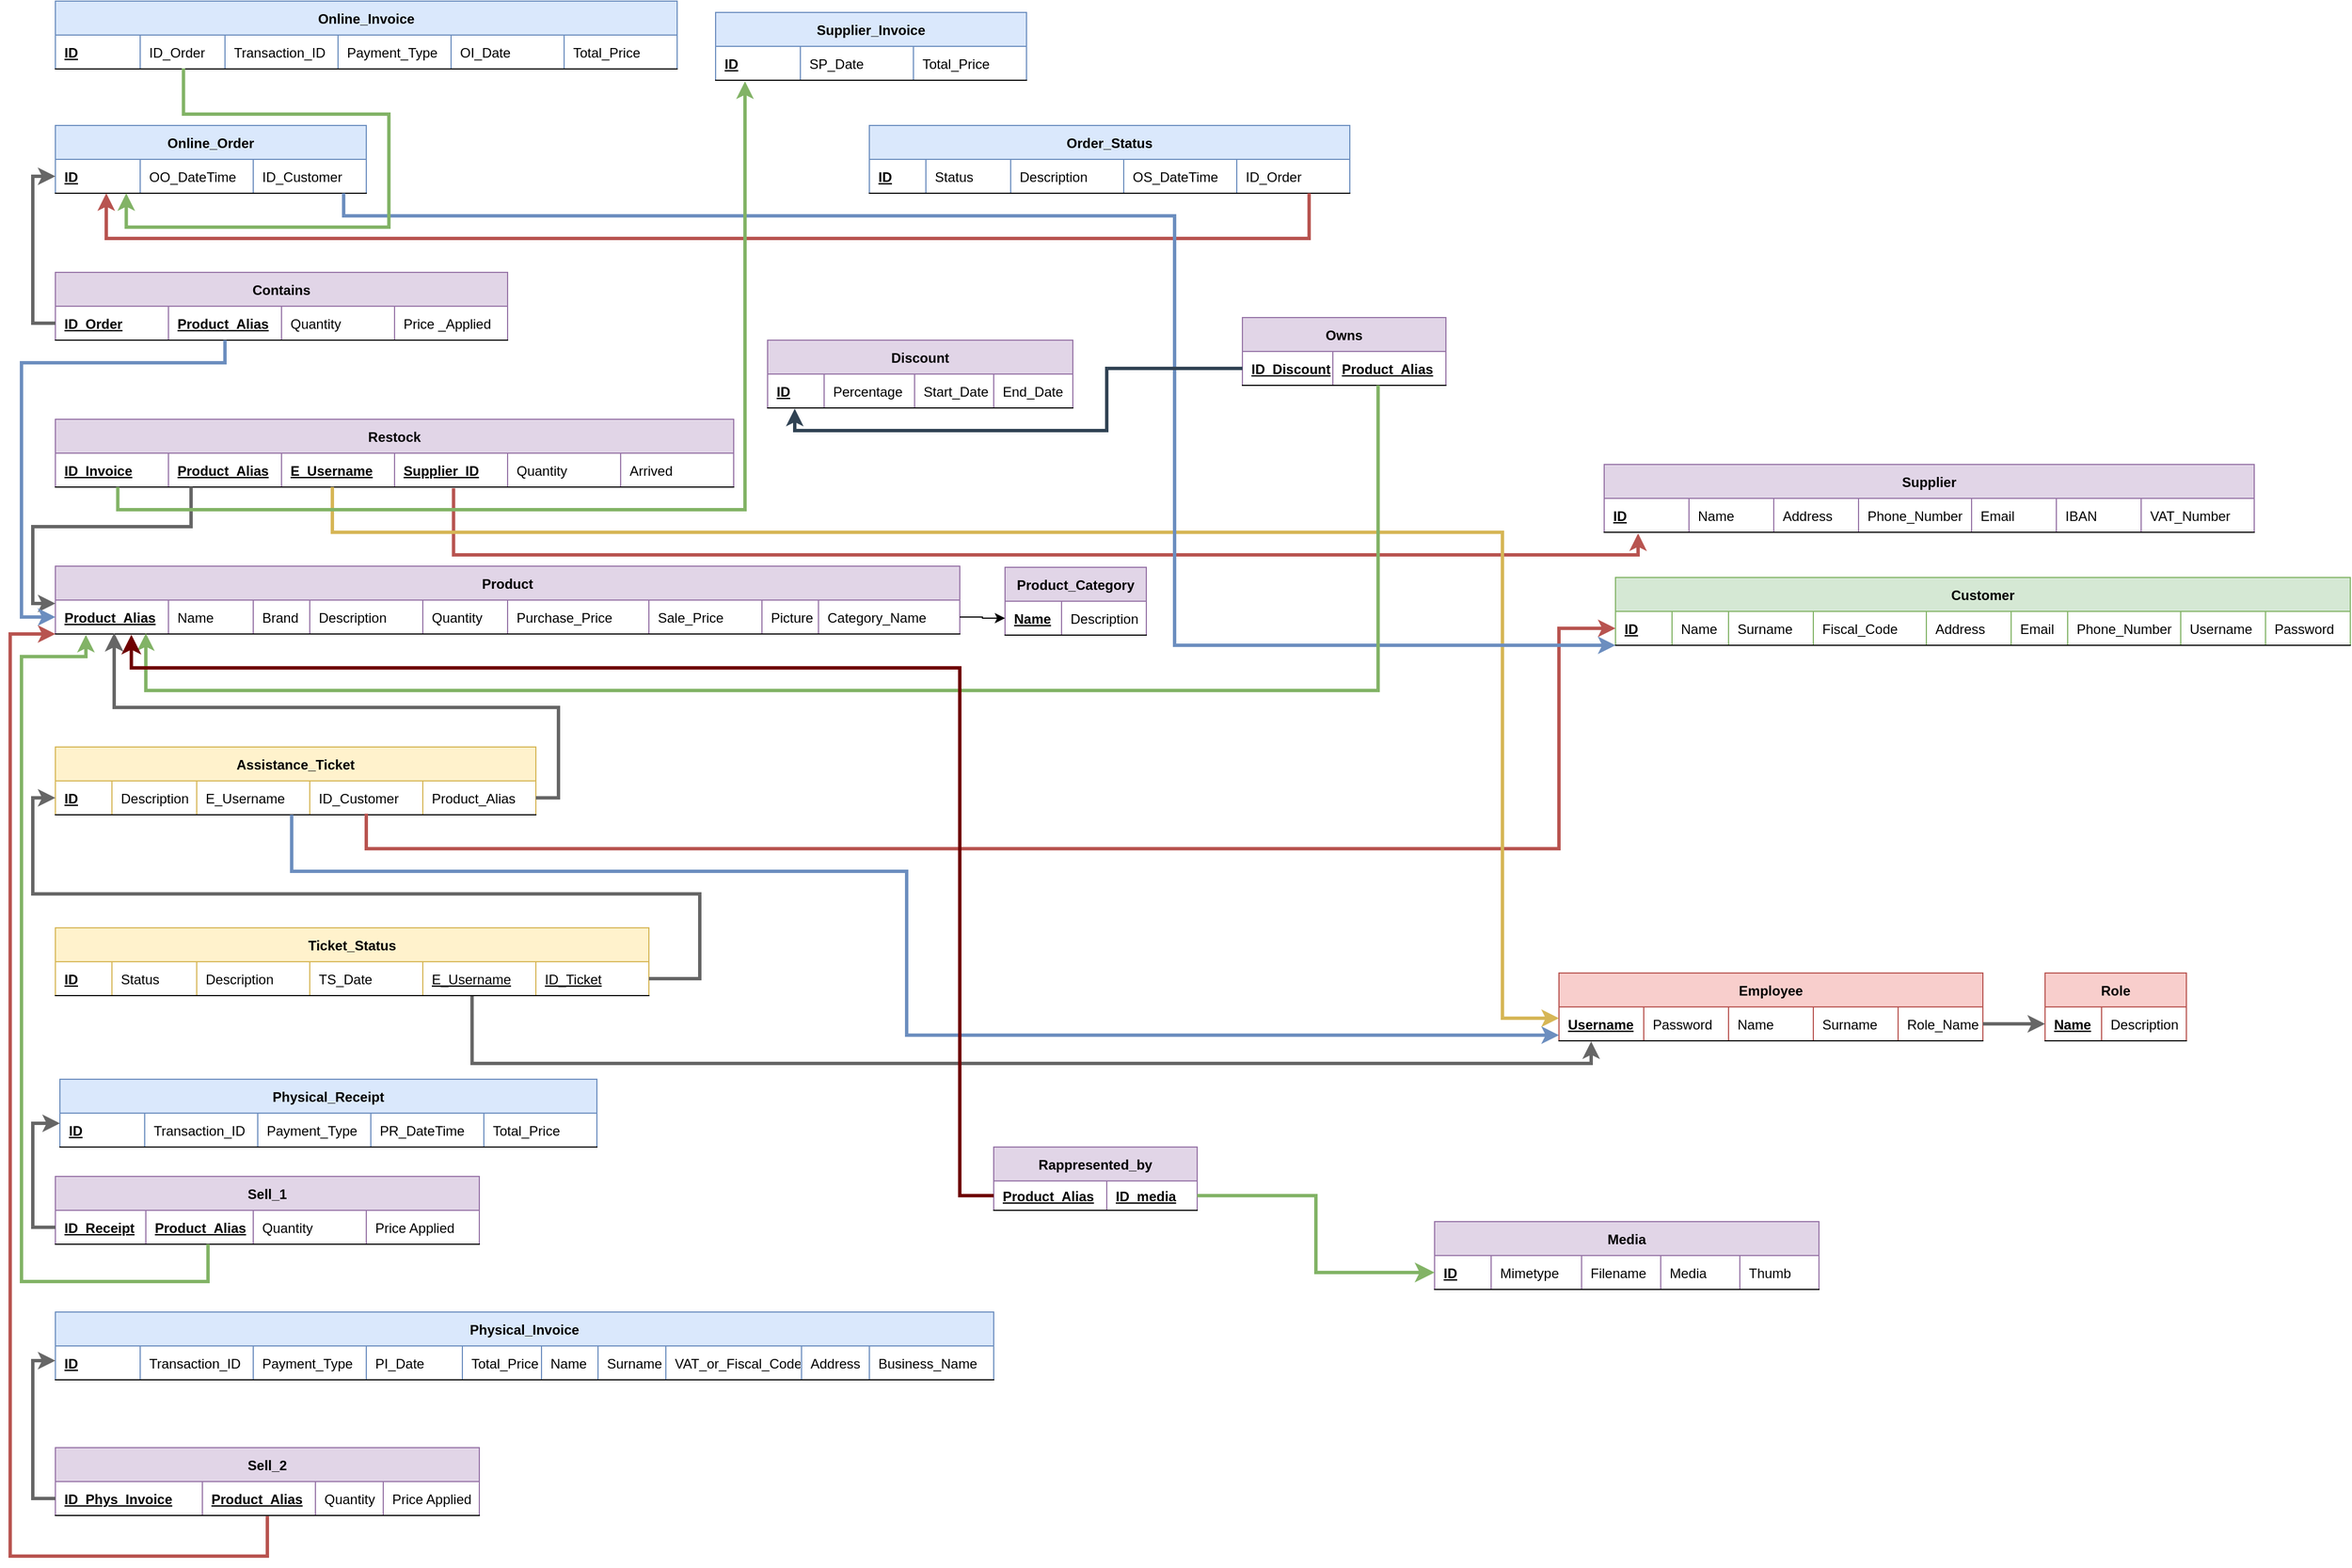 <mxfile version="16.5.1" type="device"><diagram id="0pg-BmFDuKd8sLZ-6b8k" name="Page-1"><mxGraphModel dx="2370" dy="2597" grid="1" gridSize="10" guides="1" tooltips="1" connect="1" arrows="1" fold="1" page="1" pageScale="1" pageWidth="1654" pageHeight="1169" math="0" shadow="0"><root><mxCell id="0"/><mxCell id="1" parent="0"/><mxCell id="lph8fNqBOR6CAaUnovuX-112" value="Customer" style="shape=table;startSize=30;container=1;collapsible=1;childLayout=tableLayout;fixedRows=1;rowLines=0;fontStyle=1;align=center;resizeLast=1;flipV=0;flipH=0;fillColor=#d5e8d4;strokeColor=#82b366;" parent="1" vertex="1"><mxGeometry x="1460" y="110" width="650" height="60" as="geometry"/></mxCell><mxCell id="lph8fNqBOR6CAaUnovuX-113" value="" style="shape=partialRectangle;collapsible=0;dropTarget=0;pointerEvents=0;fillColor=none;top=0;left=0;bottom=1;right=0;points=[[0,0.5],[1,0.5]];portConstraint=eastwest;" parent="lph8fNqBOR6CAaUnovuX-112" vertex="1"><mxGeometry y="30" width="650" height="30" as="geometry"/></mxCell><mxCell id="lph8fNqBOR6CAaUnovuX-114" value="ID" style="shape=partialRectangle;connectable=0;fillColor=none;top=0;left=0;bottom=0;right=0;align=left;spacingLeft=6;fontStyle=5;overflow=hidden;" parent="lph8fNqBOR6CAaUnovuX-113" vertex="1"><mxGeometry width="50" height="30" as="geometry"><mxRectangle width="50" height="30" as="alternateBounds"/></mxGeometry></mxCell><mxCell id="lph8fNqBOR6CAaUnovuX-115" value="Name" style="shape=partialRectangle;connectable=0;fillColor=none;top=0;left=0;bottom=0;right=0;align=left;spacingLeft=6;fontStyle=0;overflow=hidden;" parent="lph8fNqBOR6CAaUnovuX-113" vertex="1"><mxGeometry x="50" width="50" height="30" as="geometry"><mxRectangle width="50" height="30" as="alternateBounds"/></mxGeometry></mxCell><mxCell id="lph8fNqBOR6CAaUnovuX-116" value="Surname" style="shape=partialRectangle;connectable=0;fillColor=none;top=0;left=0;bottom=0;right=0;align=left;spacingLeft=6;fontStyle=0;overflow=hidden;" parent="lph8fNqBOR6CAaUnovuX-113" vertex="1"><mxGeometry x="100" width="75" height="30" as="geometry"><mxRectangle width="75" height="30" as="alternateBounds"/></mxGeometry></mxCell><mxCell id="lph8fNqBOR6CAaUnovuX-117" value="Fiscal_Code" style="shape=partialRectangle;connectable=0;fillColor=none;top=0;left=0;bottom=0;right=0;align=left;spacingLeft=6;fontStyle=0;overflow=hidden;" parent="lph8fNqBOR6CAaUnovuX-113" vertex="1"><mxGeometry x="175" width="100" height="30" as="geometry"><mxRectangle width="100" height="30" as="alternateBounds"/></mxGeometry></mxCell><mxCell id="lph8fNqBOR6CAaUnovuX-118" value="Address" style="shape=partialRectangle;connectable=0;fillColor=none;top=0;left=0;bottom=0;right=0;align=left;spacingLeft=6;fontStyle=0;overflow=hidden;" parent="lph8fNqBOR6CAaUnovuX-113" vertex="1"><mxGeometry x="275" width="75" height="30" as="geometry"><mxRectangle width="75" height="30" as="alternateBounds"/></mxGeometry></mxCell><mxCell id="lph8fNqBOR6CAaUnovuX-119" value="Email" style="shape=partialRectangle;connectable=0;fillColor=none;top=0;left=0;bottom=0;right=0;align=left;spacingLeft=6;fontStyle=0;overflow=hidden;" parent="lph8fNqBOR6CAaUnovuX-113" vertex="1"><mxGeometry x="350" width="50" height="30" as="geometry"><mxRectangle width="50" height="30" as="alternateBounds"/></mxGeometry></mxCell><mxCell id="lph8fNqBOR6CAaUnovuX-120" value="Phone_Number" style="shape=partialRectangle;connectable=0;fillColor=none;top=0;left=0;bottom=0;right=0;align=left;spacingLeft=6;fontStyle=0;overflow=hidden;" parent="lph8fNqBOR6CAaUnovuX-113" vertex="1"><mxGeometry x="400" width="100" height="30" as="geometry"><mxRectangle width="100" height="30" as="alternateBounds"/></mxGeometry></mxCell><mxCell id="lph8fNqBOR6CAaUnovuX-122" value="Username" style="shape=partialRectangle;connectable=0;fillColor=none;top=0;left=0;bottom=0;right=0;align=left;spacingLeft=6;fontStyle=0;overflow=hidden;" parent="lph8fNqBOR6CAaUnovuX-113" vertex="1"><mxGeometry x="500" width="75" height="30" as="geometry"><mxRectangle width="75" height="30" as="alternateBounds"/></mxGeometry></mxCell><mxCell id="lph8fNqBOR6CAaUnovuX-123" value="Password" style="shape=partialRectangle;connectable=0;fillColor=none;top=0;left=0;bottom=0;right=0;align=left;spacingLeft=6;fontStyle=0;overflow=hidden;" parent="lph8fNqBOR6CAaUnovuX-113" vertex="1"><mxGeometry x="575" width="75" height="30" as="geometry"><mxRectangle width="75" height="30" as="alternateBounds"/></mxGeometry></mxCell><mxCell id="lph8fNqBOR6CAaUnovuX-124" value="Assistance_Ticket" style="shape=table;startSize=30;container=1;collapsible=1;childLayout=tableLayout;fixedRows=1;rowLines=0;fontStyle=1;align=center;resizeLast=1;fillColor=#fff2cc;strokeColor=#d6b656;" parent="1" vertex="1"><mxGeometry x="80" y="260" width="425" height="60" as="geometry"/></mxCell><mxCell id="lph8fNqBOR6CAaUnovuX-125" value="" style="shape=partialRectangle;collapsible=0;dropTarget=0;pointerEvents=0;fillColor=none;top=0;left=0;bottom=1;right=0;points=[[0,0.5],[1,0.5]];portConstraint=eastwest;" parent="lph8fNqBOR6CAaUnovuX-124" vertex="1"><mxGeometry y="30" width="425" height="30" as="geometry"/></mxCell><mxCell id="lph8fNqBOR6CAaUnovuX-126" value="ID" style="shape=partialRectangle;connectable=0;fillColor=none;top=0;left=0;bottom=0;right=0;align=left;spacingLeft=6;fontStyle=5;overflow=hidden;" parent="lph8fNqBOR6CAaUnovuX-125" vertex="1"><mxGeometry width="50" height="30" as="geometry"><mxRectangle width="50" height="30" as="alternateBounds"/></mxGeometry></mxCell><mxCell id="lph8fNqBOR6CAaUnovuX-127" value="Description" style="shape=partialRectangle;connectable=0;fillColor=none;top=0;left=0;bottom=0;right=0;align=left;spacingLeft=6;fontStyle=0;overflow=hidden;" parent="lph8fNqBOR6CAaUnovuX-125" vertex="1"><mxGeometry x="50" width="75" height="30" as="geometry"><mxRectangle width="75" height="30" as="alternateBounds"/></mxGeometry></mxCell><mxCell id="lph8fNqBOR6CAaUnovuX-128" value="E_Username" style="shape=partialRectangle;connectable=0;fillColor=none;top=0;left=0;bottom=0;right=0;align=left;spacingLeft=6;fontStyle=0;overflow=hidden;" parent="lph8fNqBOR6CAaUnovuX-125" vertex="1"><mxGeometry x="125" width="100" height="30" as="geometry"><mxRectangle width="100" height="30" as="alternateBounds"/></mxGeometry></mxCell><mxCell id="lph8fNqBOR6CAaUnovuX-129" value="ID_Customer" style="shape=partialRectangle;connectable=0;fillColor=none;top=0;left=0;bottom=0;right=0;align=left;spacingLeft=6;fontStyle=0;overflow=hidden;" parent="lph8fNqBOR6CAaUnovuX-125" vertex="1"><mxGeometry x="225" width="100" height="30" as="geometry"><mxRectangle width="100" height="30" as="alternateBounds"/></mxGeometry></mxCell><mxCell id="lph8fNqBOR6CAaUnovuX-130" value="Product_Alias" style="shape=partialRectangle;connectable=0;fillColor=none;top=0;left=0;bottom=0;right=0;align=left;spacingLeft=6;fontStyle=0;overflow=hidden;" parent="lph8fNqBOR6CAaUnovuX-125" vertex="1"><mxGeometry x="325" width="100" height="30" as="geometry"><mxRectangle width="100" height="30" as="alternateBounds"/></mxGeometry></mxCell><mxCell id="lph8fNqBOR6CAaUnovuX-131" value="Ticket_Status" style="shape=table;startSize=30;container=1;collapsible=1;childLayout=tableLayout;fixedRows=1;rowLines=0;fontStyle=1;align=center;resizeLast=1;fillColor=#fff2cc;strokeColor=#d6b656;" parent="1" vertex="1"><mxGeometry x="80" y="420" width="525" height="60" as="geometry"/></mxCell><mxCell id="lph8fNqBOR6CAaUnovuX-132" value="" style="shape=partialRectangle;collapsible=0;dropTarget=0;pointerEvents=0;fillColor=none;top=0;left=0;bottom=1;right=0;points=[[0,0.5],[1,0.5]];portConstraint=eastwest;" parent="lph8fNqBOR6CAaUnovuX-131" vertex="1"><mxGeometry y="30" width="525" height="30" as="geometry"/></mxCell><mxCell id="lph8fNqBOR6CAaUnovuX-133" value="ID" style="shape=partialRectangle;connectable=0;fillColor=none;top=0;left=0;bottom=0;right=0;align=left;spacingLeft=6;fontStyle=5;overflow=hidden;" parent="lph8fNqBOR6CAaUnovuX-132" vertex="1"><mxGeometry width="50" height="30" as="geometry"><mxRectangle width="50" height="30" as="alternateBounds"/></mxGeometry></mxCell><mxCell id="lph8fNqBOR6CAaUnovuX-134" value="Status" style="shape=partialRectangle;connectable=0;fillColor=none;top=0;left=0;bottom=0;right=0;align=left;spacingLeft=6;fontStyle=0;overflow=hidden;" parent="lph8fNqBOR6CAaUnovuX-132" vertex="1"><mxGeometry x="50" width="75" height="30" as="geometry"><mxRectangle width="75" height="30" as="alternateBounds"/></mxGeometry></mxCell><mxCell id="lph8fNqBOR6CAaUnovuX-135" value="Description" style="shape=partialRectangle;connectable=0;fillColor=none;top=0;left=0;bottom=0;right=0;align=left;spacingLeft=6;fontStyle=0;overflow=hidden;" parent="lph8fNqBOR6CAaUnovuX-132" vertex="1"><mxGeometry x="125" width="100" height="30" as="geometry"><mxRectangle width="100" height="30" as="alternateBounds"/></mxGeometry></mxCell><mxCell id="lph8fNqBOR6CAaUnovuX-136" value="TS_Date" style="shape=partialRectangle;connectable=0;fillColor=none;top=0;left=0;bottom=0;right=0;align=left;spacingLeft=6;fontStyle=0;overflow=hidden;" parent="lph8fNqBOR6CAaUnovuX-132" vertex="1"><mxGeometry x="225" width="100" height="30" as="geometry"><mxRectangle width="100" height="30" as="alternateBounds"/></mxGeometry></mxCell><mxCell id="lph8fNqBOR6CAaUnovuX-137" value="E_Username" style="shape=partialRectangle;connectable=0;fillColor=none;top=0;left=0;bottom=0;right=0;align=left;spacingLeft=6;fontStyle=4;overflow=hidden;" parent="lph8fNqBOR6CAaUnovuX-132" vertex="1"><mxGeometry x="325" width="100" height="30" as="geometry"><mxRectangle width="100" height="30" as="alternateBounds"/></mxGeometry></mxCell><mxCell id="lph8fNqBOR6CAaUnovuX-138" value="ID_Ticket" style="shape=partialRectangle;connectable=0;fillColor=none;top=0;left=0;bottom=0;right=0;align=left;spacingLeft=6;fontStyle=4;overflow=hidden;" parent="lph8fNqBOR6CAaUnovuX-132" vertex="1"><mxGeometry x="425" width="100" height="30" as="geometry"><mxRectangle width="100" height="30" as="alternateBounds"/></mxGeometry></mxCell><mxCell id="lph8fNqBOR6CAaUnovuX-139" value="Product" style="shape=table;startSize=30;container=1;collapsible=1;childLayout=tableLayout;fixedRows=1;rowLines=0;fontStyle=1;align=center;resizeLast=1;fillColor=#e1d5e7;strokeColor=#9673a6;" parent="1" vertex="1"><mxGeometry x="80" y="100" width="800" height="60" as="geometry"/></mxCell><mxCell id="lph8fNqBOR6CAaUnovuX-140" value="" style="shape=partialRectangle;collapsible=0;dropTarget=0;pointerEvents=0;fillColor=none;top=0;left=0;bottom=1;right=0;points=[[0,0.5],[1,0.5]];portConstraint=eastwest;" parent="lph8fNqBOR6CAaUnovuX-139" vertex="1"><mxGeometry y="30" width="800" height="30" as="geometry"/></mxCell><mxCell id="lph8fNqBOR6CAaUnovuX-141" value="Product_Alias" style="shape=partialRectangle;connectable=0;fillColor=none;top=0;left=0;bottom=0;right=0;align=left;spacingLeft=6;fontStyle=5;overflow=hidden;" parent="lph8fNqBOR6CAaUnovuX-140" vertex="1"><mxGeometry width="100" height="30" as="geometry"><mxRectangle width="100" height="30" as="alternateBounds"/></mxGeometry></mxCell><mxCell id="lph8fNqBOR6CAaUnovuX-142" value="Name" style="shape=partialRectangle;connectable=0;fillColor=none;top=0;left=0;bottom=0;right=0;align=left;spacingLeft=6;fontStyle=0;overflow=hidden;" parent="lph8fNqBOR6CAaUnovuX-140" vertex="1"><mxGeometry x="100" width="75" height="30" as="geometry"><mxRectangle width="75" height="30" as="alternateBounds"/></mxGeometry></mxCell><mxCell id="lph8fNqBOR6CAaUnovuX-143" value="Brand" style="shape=partialRectangle;connectable=0;fillColor=none;top=0;left=0;bottom=0;right=0;align=left;spacingLeft=6;fontStyle=0;overflow=hidden;" parent="lph8fNqBOR6CAaUnovuX-140" vertex="1"><mxGeometry x="175" width="50" height="30" as="geometry"><mxRectangle width="50" height="30" as="alternateBounds"/></mxGeometry></mxCell><mxCell id="lph8fNqBOR6CAaUnovuX-144" value="Description" style="shape=partialRectangle;connectable=0;fillColor=none;top=0;left=0;bottom=0;right=0;align=left;spacingLeft=6;fontStyle=0;overflow=hidden;" parent="lph8fNqBOR6CAaUnovuX-140" vertex="1"><mxGeometry x="225" width="100" height="30" as="geometry"><mxRectangle width="100" height="30" as="alternateBounds"/></mxGeometry></mxCell><mxCell id="lph8fNqBOR6CAaUnovuX-145" value="Quantity" style="shape=partialRectangle;connectable=0;fillColor=none;top=0;left=0;bottom=0;right=0;align=left;spacingLeft=6;fontStyle=0;overflow=hidden;" parent="lph8fNqBOR6CAaUnovuX-140" vertex="1"><mxGeometry x="325" width="75" height="30" as="geometry"><mxRectangle width="75" height="30" as="alternateBounds"/></mxGeometry></mxCell><mxCell id="lph8fNqBOR6CAaUnovuX-146" value="Purchase_Price" style="shape=partialRectangle;connectable=0;fillColor=none;top=0;left=0;bottom=0;right=0;align=left;spacingLeft=6;fontStyle=0;overflow=hidden;" parent="lph8fNqBOR6CAaUnovuX-140" vertex="1"><mxGeometry x="400" width="125" height="30" as="geometry"><mxRectangle width="125" height="30" as="alternateBounds"/></mxGeometry></mxCell><mxCell id="lph8fNqBOR6CAaUnovuX-147" value="Sale_Price" style="shape=partialRectangle;connectable=0;fillColor=none;top=0;left=0;bottom=0;right=0;align=left;spacingLeft=6;fontStyle=0;overflow=hidden;" parent="lph8fNqBOR6CAaUnovuX-140" vertex="1"><mxGeometry x="525" width="100" height="30" as="geometry"><mxRectangle width="100" height="30" as="alternateBounds"/></mxGeometry></mxCell><mxCell id="lph8fNqBOR6CAaUnovuX-148" value="Picture" style="shape=partialRectangle;connectable=0;fillColor=none;top=0;left=0;bottom=0;right=0;align=left;spacingLeft=6;fontStyle=0;overflow=hidden;" parent="lph8fNqBOR6CAaUnovuX-140" vertex="1"><mxGeometry x="625" width="50" height="30" as="geometry"><mxRectangle width="50" height="30" as="alternateBounds"/></mxGeometry></mxCell><mxCell id="lph8fNqBOR6CAaUnovuX-149" value="Category_Name" style="shape=partialRectangle;connectable=0;fillColor=none;top=0;left=0;bottom=0;right=0;align=left;spacingLeft=6;fontStyle=0;overflow=hidden;" parent="lph8fNqBOR6CAaUnovuX-140" vertex="1"><mxGeometry x="675" width="125" height="30" as="geometry"><mxRectangle width="125" height="30" as="alternateBounds"/></mxGeometry></mxCell><mxCell id="lph8fNqBOR6CAaUnovuX-150" value="Product_Category" style="shape=table;startSize=30;container=1;collapsible=1;childLayout=tableLayout;fixedRows=1;rowLines=0;fontStyle=1;align=center;resizeLast=1;fillColor=#e1d5e7;strokeColor=#9673a6;" parent="1" vertex="1"><mxGeometry x="920" y="101" width="125" height="60" as="geometry"/></mxCell><mxCell id="lph8fNqBOR6CAaUnovuX-151" value="" style="shape=partialRectangle;collapsible=0;dropTarget=0;pointerEvents=0;fillColor=none;top=0;left=0;bottom=1;right=0;points=[[0,0.5],[1,0.5]];portConstraint=eastwest;" parent="lph8fNqBOR6CAaUnovuX-150" vertex="1"><mxGeometry y="30" width="125" height="30" as="geometry"/></mxCell><mxCell id="lph8fNqBOR6CAaUnovuX-152" value="Name" style="shape=partialRectangle;connectable=0;fillColor=none;top=0;left=0;bottom=0;right=0;align=left;spacingLeft=6;fontStyle=5;overflow=hidden;" parent="lph8fNqBOR6CAaUnovuX-151" vertex="1"><mxGeometry width="50" height="30" as="geometry"><mxRectangle width="50" height="30" as="alternateBounds"/></mxGeometry></mxCell><mxCell id="lph8fNqBOR6CAaUnovuX-153" value="Description" style="shape=partialRectangle;connectable=0;fillColor=none;top=0;left=0;bottom=0;right=0;align=left;spacingLeft=6;fontStyle=0;overflow=hidden;" parent="lph8fNqBOR6CAaUnovuX-151" vertex="1"><mxGeometry x="50" width="75" height="30" as="geometry"><mxRectangle width="75" height="30" as="alternateBounds"/></mxGeometry></mxCell><mxCell id="lph8fNqBOR6CAaUnovuX-154" value="Role" style="shape=table;startSize=30;container=1;collapsible=1;childLayout=tableLayout;fixedRows=1;rowLines=0;fontStyle=1;align=center;resizeLast=1;fillColor=#f8cecc;strokeColor=#b85450;" parent="1" vertex="1"><mxGeometry x="1840" y="460" width="125" height="60" as="geometry"/></mxCell><mxCell id="lph8fNqBOR6CAaUnovuX-155" value="" style="shape=partialRectangle;collapsible=0;dropTarget=0;pointerEvents=0;fillColor=none;top=0;left=0;bottom=1;right=0;points=[[0,0.5],[1,0.5]];portConstraint=eastwest;" parent="lph8fNqBOR6CAaUnovuX-154" vertex="1"><mxGeometry y="30" width="125" height="30" as="geometry"/></mxCell><mxCell id="lph8fNqBOR6CAaUnovuX-156" value="Name" style="shape=partialRectangle;connectable=0;fillColor=none;top=0;left=0;bottom=0;right=0;align=left;spacingLeft=6;fontStyle=5;overflow=hidden;" parent="lph8fNqBOR6CAaUnovuX-155" vertex="1"><mxGeometry width="50" height="30" as="geometry"><mxRectangle width="50" height="30" as="alternateBounds"/></mxGeometry></mxCell><mxCell id="lph8fNqBOR6CAaUnovuX-157" value="Description" style="shape=partialRectangle;connectable=0;fillColor=none;top=0;left=0;bottom=0;right=0;align=left;spacingLeft=6;fontStyle=0;overflow=hidden;" parent="lph8fNqBOR6CAaUnovuX-155" vertex="1"><mxGeometry x="50" width="75" height="30" as="geometry"><mxRectangle width="75" height="30" as="alternateBounds"/></mxGeometry></mxCell><mxCell id="lph8fNqBOR6CAaUnovuX-158" value="Employee" style="shape=table;startSize=30;container=1;collapsible=1;childLayout=tableLayout;fixedRows=1;rowLines=0;fontStyle=1;align=center;resizeLast=1;fillColor=#f8cecc;strokeColor=#b85450;" parent="1" vertex="1"><mxGeometry x="1410" y="460" width="375" height="60" as="geometry"/></mxCell><mxCell id="lph8fNqBOR6CAaUnovuX-159" value="" style="shape=partialRectangle;collapsible=0;dropTarget=0;pointerEvents=0;fillColor=none;top=0;left=0;bottom=1;right=0;points=[[0,0.5],[1,0.5]];portConstraint=eastwest;" parent="lph8fNqBOR6CAaUnovuX-158" vertex="1"><mxGeometry y="30" width="375" height="30" as="geometry"/></mxCell><mxCell id="lph8fNqBOR6CAaUnovuX-160" value="Username" style="shape=partialRectangle;connectable=0;fillColor=none;top=0;left=0;bottom=0;right=0;align=left;spacingLeft=6;fontStyle=5;overflow=hidden;" parent="lph8fNqBOR6CAaUnovuX-159" vertex="1"><mxGeometry width="75" height="30" as="geometry"><mxRectangle width="75" height="30" as="alternateBounds"/></mxGeometry></mxCell><mxCell id="lph8fNqBOR6CAaUnovuX-161" value="Password" style="shape=partialRectangle;connectable=0;fillColor=none;top=0;left=0;bottom=0;right=0;align=left;spacingLeft=6;fontStyle=0;overflow=hidden;" parent="lph8fNqBOR6CAaUnovuX-159" vertex="1"><mxGeometry x="75" width="75" height="30" as="geometry"><mxRectangle width="75" height="30" as="alternateBounds"/></mxGeometry></mxCell><mxCell id="lph8fNqBOR6CAaUnovuX-162" value="Name" style="shape=partialRectangle;connectable=0;fillColor=none;top=0;left=0;bottom=0;right=0;align=left;spacingLeft=6;fontStyle=0;overflow=hidden;" parent="lph8fNqBOR6CAaUnovuX-159" vertex="1"><mxGeometry x="150" width="75" height="30" as="geometry"><mxRectangle width="75" height="30" as="alternateBounds"/></mxGeometry></mxCell><mxCell id="lph8fNqBOR6CAaUnovuX-163" value="Surname" style="shape=partialRectangle;connectable=0;fillColor=none;top=0;left=0;bottom=0;right=0;align=left;spacingLeft=6;fontStyle=0;overflow=hidden;" parent="lph8fNqBOR6CAaUnovuX-159" vertex="1"><mxGeometry x="225" width="75" height="30" as="geometry"><mxRectangle width="75" height="30" as="alternateBounds"/></mxGeometry></mxCell><mxCell id="lph8fNqBOR6CAaUnovuX-164" value="Role_Name" style="shape=partialRectangle;connectable=0;fillColor=none;top=0;left=0;bottom=0;right=0;align=left;spacingLeft=6;fontStyle=0;overflow=hidden;" parent="lph8fNqBOR6CAaUnovuX-159" vertex="1"><mxGeometry x="300" width="75" height="30" as="geometry"><mxRectangle width="75" height="30" as="alternateBounds"/></mxGeometry></mxCell><mxCell id="lph8fNqBOR6CAaUnovuX-165" value="Supplier" style="shape=table;startSize=30;container=1;collapsible=1;childLayout=tableLayout;fixedRows=1;rowLines=0;fontStyle=1;align=center;resizeLast=1;fillColor=#e1d5e7;strokeColor=#9673a6;" parent="1" vertex="1"><mxGeometry x="1450" y="10" width="575" height="60" as="geometry"/></mxCell><mxCell id="lph8fNqBOR6CAaUnovuX-166" value="" style="shape=partialRectangle;collapsible=0;dropTarget=0;pointerEvents=0;fillColor=none;top=0;left=0;bottom=1;right=0;points=[[0,0.5],[1,0.5]];portConstraint=eastwest;" parent="lph8fNqBOR6CAaUnovuX-165" vertex="1"><mxGeometry y="30" width="575" height="30" as="geometry"/></mxCell><mxCell id="lph8fNqBOR6CAaUnovuX-167" value="ID" style="shape=partialRectangle;connectable=0;fillColor=none;top=0;left=0;bottom=0;right=0;align=left;spacingLeft=6;fontStyle=5;overflow=hidden;" parent="lph8fNqBOR6CAaUnovuX-166" vertex="1"><mxGeometry width="75" height="30" as="geometry"><mxRectangle width="75" height="30" as="alternateBounds"/></mxGeometry></mxCell><mxCell id="1Ey67Hmyc9dLv_HqGpHg-1" value="Name" style="shape=partialRectangle;connectable=0;fillColor=none;top=0;left=0;bottom=0;right=0;align=left;spacingLeft=6;fontStyle=0;overflow=hidden;" parent="lph8fNqBOR6CAaUnovuX-166" vertex="1"><mxGeometry x="75" width="75" height="30" as="geometry"><mxRectangle width="75" height="30" as="alternateBounds"/></mxGeometry></mxCell><mxCell id="lph8fNqBOR6CAaUnovuX-169" value="Address" style="shape=partialRectangle;connectable=0;fillColor=none;top=0;left=0;bottom=0;right=0;align=left;spacingLeft=6;fontStyle=0;overflow=hidden;" parent="lph8fNqBOR6CAaUnovuX-166" vertex="1"><mxGeometry x="150" width="75" height="30" as="geometry"><mxRectangle width="75" height="30" as="alternateBounds"/></mxGeometry></mxCell><mxCell id="lph8fNqBOR6CAaUnovuX-170" value="Phone_Number" style="shape=partialRectangle;connectable=0;fillColor=none;top=0;left=0;bottom=0;right=0;align=left;spacingLeft=6;fontStyle=0;overflow=hidden;" parent="lph8fNqBOR6CAaUnovuX-166" vertex="1"><mxGeometry x="225" width="100" height="30" as="geometry"><mxRectangle width="100" height="30" as="alternateBounds"/></mxGeometry></mxCell><mxCell id="lph8fNqBOR6CAaUnovuX-171" value="Email" style="shape=partialRectangle;connectable=0;fillColor=none;top=0;left=0;bottom=0;right=0;align=left;spacingLeft=6;fontStyle=0;overflow=hidden;" parent="lph8fNqBOR6CAaUnovuX-166" vertex="1"><mxGeometry x="325" width="75" height="30" as="geometry"><mxRectangle width="75" height="30" as="alternateBounds"/></mxGeometry></mxCell><mxCell id="lph8fNqBOR6CAaUnovuX-172" value="IBAN" style="shape=partialRectangle;connectable=0;fillColor=none;top=0;left=0;bottom=0;right=0;align=left;spacingLeft=6;fontStyle=0;overflow=hidden;" parent="lph8fNqBOR6CAaUnovuX-166" vertex="1"><mxGeometry x="400" width="75" height="30" as="geometry"><mxRectangle width="75" height="30" as="alternateBounds"/></mxGeometry></mxCell><mxCell id="lph8fNqBOR6CAaUnovuX-173" value="VAT_Number" style="shape=partialRectangle;connectable=0;fillColor=none;top=0;left=0;bottom=0;right=0;align=left;spacingLeft=6;fontStyle=0;overflow=hidden;" parent="lph8fNqBOR6CAaUnovuX-166" vertex="1"><mxGeometry x="475" width="100" height="30" as="geometry"><mxRectangle width="100" height="30" as="alternateBounds"/></mxGeometry></mxCell><mxCell id="lph8fNqBOR6CAaUnovuX-174" value="Sell_1" style="shape=table;startSize=30;container=1;collapsible=1;childLayout=tableLayout;fixedRows=1;rowLines=0;fontStyle=1;align=center;resizeLast=1;fillColor=#e1d5e7;strokeColor=#9673a6;" parent="1" vertex="1"><mxGeometry x="80" y="640" width="375" height="60" as="geometry"/></mxCell><mxCell id="lph8fNqBOR6CAaUnovuX-175" value="" style="shape=partialRectangle;collapsible=0;dropTarget=0;pointerEvents=0;fillColor=none;top=0;left=0;bottom=1;right=0;points=[[0,0.5],[1,0.5]];portConstraint=eastwest;" parent="lph8fNqBOR6CAaUnovuX-174" vertex="1"><mxGeometry y="30" width="375" height="30" as="geometry"/></mxCell><mxCell id="lph8fNqBOR6CAaUnovuX-176" value="ID_Receipt" style="shape=partialRectangle;connectable=0;fillColor=none;top=0;left=0;bottom=0;right=0;align=left;spacingLeft=6;fontStyle=5;overflow=hidden;" parent="lph8fNqBOR6CAaUnovuX-175" vertex="1"><mxGeometry width="80" height="30" as="geometry"><mxRectangle width="80" height="30" as="alternateBounds"/></mxGeometry></mxCell><mxCell id="lph8fNqBOR6CAaUnovuX-177" value="Product_Alias" style="shape=partialRectangle;connectable=0;fillColor=none;top=0;left=0;bottom=0;right=0;align=left;spacingLeft=6;fontStyle=5;overflow=hidden;" parent="lph8fNqBOR6CAaUnovuX-175" vertex="1"><mxGeometry x="80" width="95" height="30" as="geometry"><mxRectangle width="95" height="30" as="alternateBounds"/></mxGeometry></mxCell><mxCell id="lph8fNqBOR6CAaUnovuX-178" value="Quantity" style="shape=partialRectangle;connectable=0;fillColor=none;top=0;left=0;bottom=0;right=0;align=left;spacingLeft=6;fontStyle=0;overflow=hidden;" parent="lph8fNqBOR6CAaUnovuX-175" vertex="1"><mxGeometry x="175" width="100" height="30" as="geometry"><mxRectangle width="100" height="30" as="alternateBounds"/></mxGeometry></mxCell><mxCell id="lph8fNqBOR6CAaUnovuX-179" value="Price Applied" style="shape=partialRectangle;connectable=0;fillColor=none;top=0;left=0;bottom=0;right=0;align=left;spacingLeft=6;fontStyle=0;overflow=hidden;" parent="lph8fNqBOR6CAaUnovuX-175" vertex="1"><mxGeometry x="275" width="100" height="30" as="geometry"><mxRectangle width="100" height="30" as="alternateBounds"/></mxGeometry></mxCell><mxCell id="lph8fNqBOR6CAaUnovuX-180" style="edgeStyle=orthogonalEdgeStyle;rounded=0;orthogonalLoop=1;jettySize=auto;html=1;entryX=0;entryY=0.5;entryDx=0;entryDy=0;exitX=1;exitY=0.5;exitDx=0;exitDy=0;strokeWidth=3;fillColor=#f5f5f5;strokeColor=#666666;" parent="1" source="lph8fNqBOR6CAaUnovuX-159" target="lph8fNqBOR6CAaUnovuX-155" edge="1"><mxGeometry relative="1" as="geometry"><mxPoint x="2040" y="514" as="targetPoint"/></mxGeometry></mxCell><mxCell id="lph8fNqBOR6CAaUnovuX-182" value="Physical_Receipt" style="shape=table;startSize=30;container=1;collapsible=1;childLayout=tableLayout;fixedRows=1;rowLines=0;fontStyle=1;align=center;resizeLast=1;fillColor=#dae8fc;strokeColor=#6c8ebf;" parent="1" vertex="1"><mxGeometry x="84" y="554" width="475" height="60" as="geometry"/></mxCell><mxCell id="lph8fNqBOR6CAaUnovuX-183" value="" style="shape=partialRectangle;collapsible=0;dropTarget=0;pointerEvents=0;fillColor=none;top=0;left=0;bottom=1;right=0;points=[[0,0.5],[1,0.5]];portConstraint=eastwest;" parent="lph8fNqBOR6CAaUnovuX-182" vertex="1"><mxGeometry y="30" width="475" height="30" as="geometry"/></mxCell><mxCell id="lph8fNqBOR6CAaUnovuX-184" value="ID" style="shape=partialRectangle;connectable=0;fillColor=none;top=0;left=0;bottom=0;right=0;align=left;spacingLeft=6;fontStyle=5;overflow=hidden;" parent="lph8fNqBOR6CAaUnovuX-183" vertex="1"><mxGeometry width="75" height="30" as="geometry"><mxRectangle width="75" height="30" as="alternateBounds"/></mxGeometry></mxCell><mxCell id="lph8fNqBOR6CAaUnovuX-185" value="Transaction_ID    " style="shape=partialRectangle;connectable=0;fillColor=none;top=0;left=0;bottom=0;right=0;align=left;spacingLeft=6;fontStyle=0;overflow=hidden;" parent="lph8fNqBOR6CAaUnovuX-183" vertex="1"><mxGeometry x="75" width="100" height="30" as="geometry"><mxRectangle width="100" height="30" as="alternateBounds"/></mxGeometry></mxCell><mxCell id="lph8fNqBOR6CAaUnovuX-186" value="Payment_Type" style="shape=partialRectangle;connectable=0;fillColor=none;top=0;left=0;bottom=0;right=0;align=left;spacingLeft=6;fontStyle=0;overflow=hidden;" parent="lph8fNqBOR6CAaUnovuX-183" vertex="1"><mxGeometry x="175" width="100" height="30" as="geometry"><mxRectangle width="100" height="30" as="alternateBounds"/></mxGeometry></mxCell><mxCell id="lph8fNqBOR6CAaUnovuX-187" value="PR_DateTime" style="shape=partialRectangle;connectable=0;fillColor=none;top=0;left=0;bottom=0;right=0;align=left;spacingLeft=6;fontStyle=0;overflow=hidden;" parent="lph8fNqBOR6CAaUnovuX-183" vertex="1"><mxGeometry x="275" width="100" height="30" as="geometry"><mxRectangle width="100" height="30" as="alternateBounds"/></mxGeometry></mxCell><mxCell id="lph8fNqBOR6CAaUnovuX-188" value="Total_Price" style="shape=partialRectangle;connectable=0;fillColor=none;top=0;left=0;bottom=0;right=0;align=left;spacingLeft=6;fontStyle=0;overflow=hidden;" parent="lph8fNqBOR6CAaUnovuX-183" vertex="1"><mxGeometry x="375" width="100" height="30" as="geometry"><mxRectangle width="100" height="30" as="alternateBounds"/></mxGeometry></mxCell><mxCell id="lph8fNqBOR6CAaUnovuX-189" style="edgeStyle=orthogonalEdgeStyle;rounded=0;orthogonalLoop=1;jettySize=auto;html=1;entryX=0;entryY=0.5;entryDx=0;entryDy=0;fillColor=#f8cecc;strokeColor=#b85450;strokeWidth=3;" parent="1" target="lph8fNqBOR6CAaUnovuX-113" edge="1"><mxGeometry relative="1" as="geometry"><mxPoint x="1160" y="145" as="targetPoint"/><Array as="points"><mxPoint x="355" y="350"/><mxPoint x="1410" y="350"/><mxPoint x="1410" y="155"/></Array><mxPoint x="355" y="319" as="sourcePoint"/></mxGeometry></mxCell><mxCell id="lph8fNqBOR6CAaUnovuX-190" style="edgeStyle=orthogonalEdgeStyle;rounded=0;orthogonalLoop=1;jettySize=auto;html=1;fillColor=#dae8fc;strokeColor=#6c8ebf;strokeWidth=3;" parent="1" edge="1"><mxGeometry relative="1" as="geometry"><mxPoint x="1410" y="515" as="targetPoint"/><Array as="points"><mxPoint x="289" y="370"/><mxPoint x="833" y="370"/><mxPoint x="833" y="515"/><mxPoint x="1410" y="515"/></Array><mxPoint x="289" y="320" as="sourcePoint"/></mxGeometry></mxCell><mxCell id="lph8fNqBOR6CAaUnovuX-191" style="edgeStyle=orthogonalEdgeStyle;rounded=0;orthogonalLoop=1;jettySize=auto;html=1;entryX=0.065;entryY=0.967;entryDx=0;entryDy=0;entryPerimeter=0;exitX=1;exitY=0.5;exitDx=0;exitDy=0;endSize=7;strokeWidth=3;fillColor=#f5f5f5;strokeColor=#666666;" parent="1" source="lph8fNqBOR6CAaUnovuX-125" target="lph8fNqBOR6CAaUnovuX-140" edge="1"><mxGeometry relative="1" as="geometry"/></mxCell><mxCell id="lph8fNqBOR6CAaUnovuX-193" style="edgeStyle=orthogonalEdgeStyle;rounded=0;orthogonalLoop=1;jettySize=auto;html=1;entryX=0;entryY=0.5;entryDx=0;entryDy=0;exitX=1;exitY=0.75;exitDx=0;exitDy=0;strokeWidth=3;fillColor=#f5f5f5;strokeColor=#666666;" parent="1" source="lph8fNqBOR6CAaUnovuX-131" target="lph8fNqBOR6CAaUnovuX-125" edge="1"><mxGeometry relative="1" as="geometry"><mxPoint x="640" y="465" as="sourcePoint"/><Array as="points"><mxPoint x="650" y="465"/><mxPoint x="650" y="390"/><mxPoint x="60" y="390"/><mxPoint x="60" y="305"/></Array></mxGeometry></mxCell><mxCell id="lph8fNqBOR6CAaUnovuX-194" style="edgeStyle=orthogonalEdgeStyle;rounded=0;orthogonalLoop=1;jettySize=auto;html=1;strokeWidth=3;fillColor=#f5f5f5;strokeColor=#666666;" parent="1" source="lph8fNqBOR6CAaUnovuX-175" edge="1"><mxGeometry relative="1" as="geometry"><Array as="points"><mxPoint x="60" y="685"/><mxPoint x="60" y="593"/></Array><mxPoint x="84" y="593" as="targetPoint"/></mxGeometry></mxCell><mxCell id="lph8fNqBOR6CAaUnovuX-195" style="edgeStyle=orthogonalEdgeStyle;rounded=0;orthogonalLoop=1;jettySize=auto;html=1;exitX=0.36;exitY=1.002;exitDx=0;exitDy=0;exitPerimeter=0;fillColor=#d5e8d4;strokeColor=#82b366;strokeWidth=3;entryX=0.034;entryY=1.026;entryDx=0;entryDy=0;entryPerimeter=0;" parent="1" source="lph8fNqBOR6CAaUnovuX-175" target="lph8fNqBOR6CAaUnovuX-140" edge="1"><mxGeometry relative="1" as="geometry"><Array as="points"><mxPoint x="215" y="733"/><mxPoint x="50" y="733"/><mxPoint x="50" y="180"/><mxPoint x="107" y="180"/><mxPoint x="107" y="161"/></Array><mxPoint x="215" y="716" as="sourcePoint"/><mxPoint x="80" y="158" as="targetPoint"/></mxGeometry></mxCell><mxCell id="lph8fNqBOR6CAaUnovuX-196" value="Physical_Invoice" style="shape=table;startSize=30;container=1;collapsible=1;childLayout=tableLayout;fixedRows=1;rowLines=0;fontStyle=1;align=center;resizeLast=1;fillColor=#dae8fc;strokeColor=#6c8ebf;" parent="1" vertex="1"><mxGeometry x="80" y="760" width="830" height="60" as="geometry"/></mxCell><mxCell id="lph8fNqBOR6CAaUnovuX-197" value="" style="shape=partialRectangle;collapsible=0;dropTarget=0;pointerEvents=0;fillColor=none;top=0;left=0;bottom=1;right=0;points=[[0,0.5],[1,0.5]];portConstraint=eastwest;" parent="lph8fNqBOR6CAaUnovuX-196" vertex="1"><mxGeometry y="30" width="830" height="30" as="geometry"/></mxCell><mxCell id="lph8fNqBOR6CAaUnovuX-198" value="ID" style="shape=partialRectangle;connectable=0;fillColor=none;top=0;left=0;bottom=0;right=0;align=left;spacingLeft=6;fontStyle=5;overflow=hidden;" parent="lph8fNqBOR6CAaUnovuX-197" vertex="1"><mxGeometry width="75" height="30" as="geometry"><mxRectangle width="75" height="30" as="alternateBounds"/></mxGeometry></mxCell><mxCell id="lph8fNqBOR6CAaUnovuX-199" value="Transaction_ID    " style="shape=partialRectangle;connectable=0;fillColor=none;top=0;left=0;bottom=0;right=0;align=left;spacingLeft=6;fontStyle=0;overflow=hidden;" parent="lph8fNqBOR6CAaUnovuX-197" vertex="1"><mxGeometry x="75" width="100" height="30" as="geometry"><mxRectangle width="100" height="30" as="alternateBounds"/></mxGeometry></mxCell><mxCell id="lph8fNqBOR6CAaUnovuX-200" value="Payment_Type" style="shape=partialRectangle;connectable=0;fillColor=none;top=0;left=0;bottom=0;right=0;align=left;spacingLeft=6;fontStyle=0;overflow=hidden;" parent="lph8fNqBOR6CAaUnovuX-197" vertex="1"><mxGeometry x="175" width="100" height="30" as="geometry"><mxRectangle width="100" height="30" as="alternateBounds"/></mxGeometry></mxCell><mxCell id="lph8fNqBOR6CAaUnovuX-201" value="PI_Date" style="shape=partialRectangle;connectable=0;fillColor=none;top=0;left=0;bottom=0;right=0;align=left;spacingLeft=6;fontStyle=0;overflow=hidden;" parent="lph8fNqBOR6CAaUnovuX-197" vertex="1"><mxGeometry x="275" width="85" height="30" as="geometry"><mxRectangle width="85" height="30" as="alternateBounds"/></mxGeometry></mxCell><mxCell id="lph8fNqBOR6CAaUnovuX-202" value="Total_Price" style="shape=partialRectangle;connectable=0;fillColor=none;top=0;left=0;bottom=0;right=0;align=left;spacingLeft=6;fontStyle=0;overflow=hidden;" parent="lph8fNqBOR6CAaUnovuX-197" vertex="1"><mxGeometry x="360" width="70" height="30" as="geometry"><mxRectangle width="70" height="30" as="alternateBounds"/></mxGeometry></mxCell><mxCell id="lph8fNqBOR6CAaUnovuX-203" value="Name" style="shape=partialRectangle;connectable=0;fillColor=none;top=0;left=0;bottom=0;right=0;align=left;spacingLeft=6;fontStyle=0;overflow=hidden;" parent="lph8fNqBOR6CAaUnovuX-197" vertex="1"><mxGeometry x="430" width="50" height="30" as="geometry"><mxRectangle width="50" height="30" as="alternateBounds"/></mxGeometry></mxCell><mxCell id="lph8fNqBOR6CAaUnovuX-204" value="Surname" style="shape=partialRectangle;connectable=0;fillColor=none;top=0;left=0;bottom=0;right=0;align=left;spacingLeft=6;fontStyle=0;overflow=hidden;" parent="lph8fNqBOR6CAaUnovuX-197" vertex="1"><mxGeometry x="480" width="60" height="30" as="geometry"><mxRectangle width="60" height="30" as="alternateBounds"/></mxGeometry></mxCell><mxCell id="lph8fNqBOR6CAaUnovuX-205" value="VAT_or_Fiscal_Code" style="shape=partialRectangle;connectable=0;fillColor=none;top=0;left=0;bottom=0;right=0;align=left;spacingLeft=6;fontStyle=0;overflow=hidden;" parent="lph8fNqBOR6CAaUnovuX-197" vertex="1"><mxGeometry x="540" width="120" height="30" as="geometry"><mxRectangle width="120" height="30" as="alternateBounds"/></mxGeometry></mxCell><mxCell id="lph8fNqBOR6CAaUnovuX-206" value="Address" style="shape=partialRectangle;connectable=0;fillColor=none;top=0;left=0;bottom=0;right=0;align=left;spacingLeft=6;fontStyle=0;overflow=hidden;" parent="lph8fNqBOR6CAaUnovuX-197" vertex="1"><mxGeometry x="660" width="60" height="30" as="geometry"><mxRectangle width="60" height="30" as="alternateBounds"/></mxGeometry></mxCell><mxCell id="lph8fNqBOR6CAaUnovuX-207" value="Business_Name" style="shape=partialRectangle;connectable=0;fillColor=none;top=0;left=0;bottom=0;right=0;align=left;spacingLeft=6;fontStyle=0;overflow=hidden;" parent="lph8fNqBOR6CAaUnovuX-197" vertex="1"><mxGeometry x="720" width="110" height="30" as="geometry"><mxRectangle width="110" height="30" as="alternateBounds"/></mxGeometry></mxCell><mxCell id="lph8fNqBOR6CAaUnovuX-208" value="Sell_2" style="shape=table;startSize=30;container=1;collapsible=1;childLayout=tableLayout;fixedRows=1;rowLines=0;fontStyle=1;align=center;resizeLast=1;fillColor=#e1d5e7;strokeColor=#9673a6;" parent="1" vertex="1"><mxGeometry x="80" y="880" width="375" height="60" as="geometry"/></mxCell><mxCell id="lph8fNqBOR6CAaUnovuX-209" value="" style="shape=partialRectangle;collapsible=0;dropTarget=0;pointerEvents=0;fillColor=none;top=0;left=0;bottom=1;right=0;points=[[0,0.5],[1,0.5]];portConstraint=eastwest;" parent="lph8fNqBOR6CAaUnovuX-208" vertex="1"><mxGeometry y="30" width="375" height="30" as="geometry"/></mxCell><mxCell id="lph8fNqBOR6CAaUnovuX-210" value="ID_Phys_Invoice" style="shape=partialRectangle;connectable=0;fillColor=none;top=0;left=0;bottom=0;right=0;align=left;spacingLeft=6;fontStyle=5;overflow=hidden;" parent="lph8fNqBOR6CAaUnovuX-209" vertex="1"><mxGeometry width="130" height="30" as="geometry"><mxRectangle width="130" height="30" as="alternateBounds"/></mxGeometry></mxCell><mxCell id="lph8fNqBOR6CAaUnovuX-211" value="Product_Alias" style="shape=partialRectangle;connectable=0;fillColor=none;top=0;left=0;bottom=0;right=0;align=left;spacingLeft=6;fontStyle=5;overflow=hidden;" parent="lph8fNqBOR6CAaUnovuX-209" vertex="1"><mxGeometry x="130" width="100" height="30" as="geometry"><mxRectangle width="100" height="30" as="alternateBounds"/></mxGeometry></mxCell><mxCell id="lph8fNqBOR6CAaUnovuX-212" value="Quantity" style="shape=partialRectangle;connectable=0;fillColor=none;top=0;left=0;bottom=0;right=0;align=left;spacingLeft=6;fontStyle=0;overflow=hidden;" parent="lph8fNqBOR6CAaUnovuX-209" vertex="1"><mxGeometry x="230" width="60" height="30" as="geometry"><mxRectangle width="60" height="30" as="alternateBounds"/></mxGeometry></mxCell><mxCell id="lph8fNqBOR6CAaUnovuX-213" value="Price Applied" style="shape=partialRectangle;connectable=0;fillColor=none;top=0;left=0;bottom=0;right=0;align=left;spacingLeft=6;fontStyle=0;overflow=hidden;" parent="lph8fNqBOR6CAaUnovuX-209" vertex="1"><mxGeometry x="290" width="85" height="30" as="geometry"><mxRectangle width="85" height="30" as="alternateBounds"/></mxGeometry></mxCell><mxCell id="lph8fNqBOR6CAaUnovuX-214" style="edgeStyle=orthogonalEdgeStyle;rounded=0;orthogonalLoop=1;jettySize=auto;html=1;strokeWidth=3;fillColor=#f5f5f5;strokeColor=#666666;" parent="1" source="lph8fNqBOR6CAaUnovuX-209" edge="1"><mxGeometry relative="1" as="geometry"><mxPoint x="80" y="803" as="targetPoint"/><Array as="points"><mxPoint x="60" y="925"/><mxPoint x="60" y="803"/></Array></mxGeometry></mxCell><mxCell id="lph8fNqBOR6CAaUnovuX-215" style="edgeStyle=orthogonalEdgeStyle;rounded=0;orthogonalLoop=1;jettySize=auto;html=1;exitX=0.5;exitY=1.021;exitDx=0;exitDy=0;exitPerimeter=0;fillColor=#f8cecc;strokeColor=#b85450;strokeWidth=3;" parent="1" source="lph8fNqBOR6CAaUnovuX-209" edge="1"><mxGeometry relative="1" as="geometry"><mxPoint x="80" y="160" as="targetPoint"/><Array as="points"><mxPoint x="268" y="976"/><mxPoint x="40" y="976"/><mxPoint x="40" y="160"/><mxPoint x="80" y="160"/></Array><mxPoint x="268" y="950" as="sourcePoint"/></mxGeometry></mxCell><mxCell id="lph8fNqBOR6CAaUnovuX-216" value="Online_Invoice" style="shape=table;startSize=30;container=1;collapsible=1;childLayout=tableLayout;fixedRows=1;rowLines=0;fontStyle=1;align=center;resizeLast=1;fillColor=#dae8fc;strokeColor=#6c8ebf;" parent="1" vertex="1"><mxGeometry x="80" y="-400" width="550" height="60" as="geometry"/></mxCell><mxCell id="lph8fNqBOR6CAaUnovuX-217" value="" style="shape=partialRectangle;collapsible=0;dropTarget=0;pointerEvents=0;fillColor=none;top=0;left=0;bottom=1;right=0;points=[[0,0.5],[1,0.5]];portConstraint=eastwest;" parent="lph8fNqBOR6CAaUnovuX-216" vertex="1"><mxGeometry y="30" width="550" height="30" as="geometry"/></mxCell><mxCell id="lph8fNqBOR6CAaUnovuX-218" value="ID" style="shape=partialRectangle;connectable=0;fillColor=none;top=0;left=0;bottom=0;right=0;align=left;spacingLeft=6;fontStyle=5;overflow=hidden;" parent="lph8fNqBOR6CAaUnovuX-217" vertex="1"><mxGeometry width="75" height="30" as="geometry"><mxRectangle width="75" height="30" as="alternateBounds"/></mxGeometry></mxCell><mxCell id="wNICLlBUw6Nd2xZsFlhu-1" value="ID_Order" style="shape=partialRectangle;connectable=0;fillColor=none;top=0;left=0;bottom=0;right=0;align=left;spacingLeft=6;fontStyle=0;overflow=hidden;" parent="lph8fNqBOR6CAaUnovuX-217" vertex="1"><mxGeometry x="75" width="75" height="30" as="geometry"><mxRectangle width="75" height="30" as="alternateBounds"/></mxGeometry></mxCell><mxCell id="lph8fNqBOR6CAaUnovuX-219" value="Transaction_ID    " style="shape=partialRectangle;connectable=0;fillColor=none;top=0;left=0;bottom=0;right=0;align=left;spacingLeft=6;fontStyle=0;overflow=hidden;" parent="lph8fNqBOR6CAaUnovuX-217" vertex="1"><mxGeometry x="150" width="100" height="30" as="geometry"><mxRectangle width="100" height="30" as="alternateBounds"/></mxGeometry></mxCell><mxCell id="lph8fNqBOR6CAaUnovuX-220" value="Payment_Type" style="shape=partialRectangle;connectable=0;fillColor=none;top=0;left=0;bottom=0;right=0;align=left;spacingLeft=6;fontStyle=0;overflow=hidden;" parent="lph8fNqBOR6CAaUnovuX-217" vertex="1"><mxGeometry x="250" width="100" height="30" as="geometry"><mxRectangle width="100" height="30" as="alternateBounds"/></mxGeometry></mxCell><mxCell id="lph8fNqBOR6CAaUnovuX-221" value="OI_Date" style="shape=partialRectangle;connectable=0;fillColor=none;top=0;left=0;bottom=0;right=0;align=left;spacingLeft=6;fontStyle=0;overflow=hidden;" parent="lph8fNqBOR6CAaUnovuX-217" vertex="1"><mxGeometry x="350" width="100" height="30" as="geometry"><mxRectangle width="100" height="30" as="alternateBounds"/></mxGeometry></mxCell><mxCell id="lph8fNqBOR6CAaUnovuX-222" value="Total_Price" style="shape=partialRectangle;connectable=0;fillColor=none;top=0;left=0;bottom=0;right=0;align=left;spacingLeft=6;fontStyle=0;overflow=hidden;" parent="lph8fNqBOR6CAaUnovuX-217" vertex="1"><mxGeometry x="450" width="100" height="30" as="geometry"><mxRectangle width="100" height="30" as="alternateBounds"/></mxGeometry></mxCell><mxCell id="IJeYiDki8PzvD-kHx4hm-18" value="Discount" style="shape=table;startSize=30;container=1;collapsible=1;childLayout=tableLayout;fixedRows=1;rowLines=0;fontStyle=1;align=center;resizeLast=1;fillColor=#e1d5e7;strokeColor=#9673a6;" parent="1" vertex="1"><mxGeometry x="710" y="-100" width="270" height="60" as="geometry"/></mxCell><mxCell id="IJeYiDki8PzvD-kHx4hm-19" value="" style="shape=partialRectangle;collapsible=0;dropTarget=0;pointerEvents=0;fillColor=none;top=0;left=0;bottom=1;right=0;points=[[0,0.5],[1,0.5]];portConstraint=eastwest;" parent="IJeYiDki8PzvD-kHx4hm-18" vertex="1"><mxGeometry y="30" width="270" height="30" as="geometry"/></mxCell><mxCell id="IJeYiDki8PzvD-kHx4hm-20" value="ID" style="shape=partialRectangle;connectable=0;fillColor=none;top=0;left=0;bottom=0;right=0;align=left;spacingLeft=6;fontStyle=5;overflow=hidden;" parent="IJeYiDki8PzvD-kHx4hm-19" vertex="1"><mxGeometry width="50" height="30" as="geometry"><mxRectangle width="50" height="30" as="alternateBounds"/></mxGeometry></mxCell><mxCell id="IJeYiDki8PzvD-kHx4hm-21" value="Percentage" style="shape=partialRectangle;connectable=0;fillColor=none;top=0;left=0;bottom=0;right=0;align=left;spacingLeft=6;fontStyle=0;overflow=hidden;" parent="IJeYiDki8PzvD-kHx4hm-19" vertex="1"><mxGeometry x="50" width="80" height="30" as="geometry"><mxRectangle width="80" height="30" as="alternateBounds"/></mxGeometry></mxCell><mxCell id="IJeYiDki8PzvD-kHx4hm-23" value="Start_Date" style="shape=partialRectangle;connectable=0;fillColor=none;top=0;left=0;bottom=0;right=0;align=left;spacingLeft=6;fontStyle=0;overflow=hidden;" parent="IJeYiDki8PzvD-kHx4hm-19" vertex="1"><mxGeometry x="130" width="70" height="30" as="geometry"><mxRectangle width="70" height="30" as="alternateBounds"/></mxGeometry></mxCell><mxCell id="IJeYiDki8PzvD-kHx4hm-22" value="End_Date" style="shape=partialRectangle;connectable=0;fillColor=none;top=0;left=0;bottom=0;right=0;align=left;spacingLeft=6;fontStyle=0;overflow=hidden;" parent="IJeYiDki8PzvD-kHx4hm-19" vertex="1"><mxGeometry x="200" width="70" height="30" as="geometry"><mxRectangle width="70" height="30" as="alternateBounds"/></mxGeometry></mxCell><mxCell id="IJeYiDki8PzvD-kHx4hm-44" style="edgeStyle=orthogonalEdgeStyle;rounded=0;orthogonalLoop=1;jettySize=auto;html=1;exitX=0.587;exitY=1.033;exitDx=0;exitDy=0;exitPerimeter=0;fillColor=#f8cecc;strokeColor=#b85450;strokeWidth=3;" parent="1" source="IJeYiDki8PzvD-kHx4hm-37" edge="1"><mxGeometry relative="1" as="geometry"><mxPoint x="1480" y="71" as="targetPoint"/><Array as="points"><mxPoint x="432" y="90"/><mxPoint x="1480" y="90"/><mxPoint x="1480" y="71"/></Array></mxGeometry></mxCell><mxCell id="IJeYiDki8PzvD-kHx4hm-36" value="Restock" style="shape=table;startSize=30;container=1;collapsible=1;childLayout=tableLayout;fixedRows=1;rowLines=0;fontStyle=1;align=center;resizeLast=1;fillColor=#e1d5e7;strokeColor=#9673a6;" parent="1" vertex="1"><mxGeometry x="80" y="-30" width="600" height="60" as="geometry"/></mxCell><mxCell id="IJeYiDki8PzvD-kHx4hm-37" value="" style="shape=partialRectangle;collapsible=0;dropTarget=0;pointerEvents=0;fillColor=none;top=0;left=0;bottom=1;right=0;points=[[0,0.5],[1,0.5]];portConstraint=eastwest;" parent="IJeYiDki8PzvD-kHx4hm-36" vertex="1"><mxGeometry y="30" width="600" height="30" as="geometry"/></mxCell><mxCell id="1Ey67Hmyc9dLv_HqGpHg-15" value="ID_Invoice" style="shape=partialRectangle;connectable=0;fillColor=none;top=0;left=0;bottom=0;right=0;align=left;spacingLeft=6;fontStyle=5;overflow=hidden;" parent="IJeYiDki8PzvD-kHx4hm-37" vertex="1"><mxGeometry width="100" height="30" as="geometry"><mxRectangle width="100" height="30" as="alternateBounds"/></mxGeometry></mxCell><mxCell id="IJeYiDki8PzvD-kHx4hm-38" value="Product_Alias" style="shape=partialRectangle;connectable=0;fillColor=none;top=0;left=0;bottom=0;right=0;align=left;spacingLeft=6;fontStyle=5;overflow=hidden;" parent="IJeYiDki8PzvD-kHx4hm-37" vertex="1"><mxGeometry x="100" width="100" height="30" as="geometry"><mxRectangle width="100" height="30" as="alternateBounds"/></mxGeometry></mxCell><mxCell id="IJeYiDki8PzvD-kHx4hm-39" value="E_Username" style="shape=partialRectangle;connectable=0;fillColor=none;top=0;left=0;bottom=0;right=0;align=left;spacingLeft=6;fontStyle=5;overflow=hidden;" parent="IJeYiDki8PzvD-kHx4hm-37" vertex="1"><mxGeometry x="200" width="100" height="30" as="geometry"><mxRectangle width="100" height="30" as="alternateBounds"/></mxGeometry></mxCell><mxCell id="IJeYiDki8PzvD-kHx4hm-40" value="Supplier_ID" style="shape=partialRectangle;connectable=0;fillColor=none;top=0;left=0;bottom=0;right=0;align=left;spacingLeft=6;fontStyle=5;overflow=hidden;" parent="IJeYiDki8PzvD-kHx4hm-37" vertex="1"><mxGeometry x="300" width="100" height="30" as="geometry"><mxRectangle width="100" height="30" as="alternateBounds"/></mxGeometry></mxCell><mxCell id="IJeYiDki8PzvD-kHx4hm-41" value="Quantity" style="shape=partialRectangle;connectable=0;fillColor=none;top=0;left=0;bottom=0;right=0;align=left;spacingLeft=6;fontStyle=0;overflow=hidden;" parent="IJeYiDki8PzvD-kHx4hm-37" vertex="1"><mxGeometry x="400" width="100" height="30" as="geometry"><mxRectangle width="100" height="30" as="alternateBounds"/></mxGeometry></mxCell><mxCell id="IJeYiDki8PzvD-kHx4hm-42" value="Arrived" style="shape=partialRectangle;connectable=0;fillColor=none;top=0;left=0;bottom=0;right=0;align=left;spacingLeft=6;fontStyle=0;overflow=hidden;" parent="IJeYiDki8PzvD-kHx4hm-37" vertex="1"><mxGeometry x="500" width="100" height="30" as="geometry"><mxRectangle width="100" height="30" as="alternateBounds"/></mxGeometry></mxCell><mxCell id="IJeYiDki8PzvD-kHx4hm-43" style="edgeStyle=orthogonalEdgeStyle;rounded=0;orthogonalLoop=1;jettySize=auto;html=1;strokeWidth=3;fillColor=#f5f5f5;strokeColor=#666666;" parent="1" target="lph8fNqBOR6CAaUnovuX-140" edge="1"><mxGeometry relative="1" as="geometry"><mxPoint x="200" y="30" as="sourcePoint"/><Array as="points"><mxPoint x="200" y="65"/><mxPoint x="60" y="65"/><mxPoint x="60" y="133"/></Array></mxGeometry></mxCell><mxCell id="IJeYiDki8PzvD-kHx4hm-45" style="edgeStyle=orthogonalEdgeStyle;rounded=0;orthogonalLoop=1;jettySize=auto;html=1;exitX=0.702;exitY=1.017;exitDx=0;exitDy=0;entryX=0.076;entryY=1.017;entryDx=0;entryDy=0;exitPerimeter=0;entryPerimeter=0;strokeWidth=3;fillColor=#f5f5f5;strokeColor=#666666;" parent="1" source="lph8fNqBOR6CAaUnovuX-132" target="lph8fNqBOR6CAaUnovuX-159" edge="1"><mxGeometry relative="1" as="geometry"/></mxCell><mxCell id="IJeYiDki8PzvD-kHx4hm-46" style="edgeStyle=orthogonalEdgeStyle;rounded=0;orthogonalLoop=1;jettySize=auto;html=1;fillColor=#fff2cc;strokeColor=#d6b656;strokeWidth=3;" parent="1" source="IJeYiDki8PzvD-kHx4hm-37" target="lph8fNqBOR6CAaUnovuX-159" edge="1"><mxGeometry relative="1" as="geometry"><Array as="points"><mxPoint x="325" y="70"/><mxPoint x="1360" y="70"/><mxPoint x="1360" y="500"/></Array><mxPoint x="320" y="40" as="sourcePoint"/></mxGeometry></mxCell><mxCell id="IJeYiDki8PzvD-kHx4hm-47" value="Online_Order" style="shape=table;startSize=30;container=1;collapsible=1;childLayout=tableLayout;fixedRows=1;rowLines=0;fontStyle=1;align=center;resizeLast=1;fillColor=#dae8fc;strokeColor=#6c8ebf;" parent="1" vertex="1"><mxGeometry x="80" y="-290" width="275" height="60" as="geometry"/></mxCell><mxCell id="IJeYiDki8PzvD-kHx4hm-48" value="" style="shape=partialRectangle;collapsible=0;dropTarget=0;pointerEvents=0;fillColor=none;top=0;left=0;bottom=1;right=0;points=[[0,0.5],[1,0.5]];portConstraint=eastwest;" parent="IJeYiDki8PzvD-kHx4hm-47" vertex="1"><mxGeometry y="30" width="275" height="30" as="geometry"/></mxCell><mxCell id="IJeYiDki8PzvD-kHx4hm-49" value="ID" style="shape=partialRectangle;connectable=0;fillColor=none;top=0;left=0;bottom=0;right=0;align=left;spacingLeft=6;fontStyle=5;overflow=hidden;" parent="IJeYiDki8PzvD-kHx4hm-48" vertex="1"><mxGeometry width="75" height="30" as="geometry"><mxRectangle width="75" height="30" as="alternateBounds"/></mxGeometry></mxCell><mxCell id="IJeYiDki8PzvD-kHx4hm-50" value="OO_DateTime" style="shape=partialRectangle;connectable=0;fillColor=none;top=0;left=0;bottom=0;right=0;align=left;spacingLeft=6;fontStyle=0;overflow=hidden;" parent="IJeYiDki8PzvD-kHx4hm-48" vertex="1"><mxGeometry x="75" width="100" height="30" as="geometry"><mxRectangle width="100" height="30" as="alternateBounds"/></mxGeometry></mxCell><mxCell id="IJeYiDki8PzvD-kHx4hm-63" value="ID_Customer" style="shape=partialRectangle;connectable=0;fillColor=none;top=0;left=0;bottom=0;right=0;align=left;spacingLeft=6;fontStyle=0;overflow=hidden;" parent="IJeYiDki8PzvD-kHx4hm-48" vertex="1"><mxGeometry x="175" width="100" height="30" as="geometry"><mxRectangle width="100" height="30" as="alternateBounds"/></mxGeometry></mxCell><mxCell id="IJeYiDki8PzvD-kHx4hm-54" value="Order_Status" style="shape=table;startSize=30;container=1;collapsible=1;childLayout=tableLayout;fixedRows=1;rowLines=0;fontStyle=1;align=center;resizeLast=1;fillColor=#dae8fc;strokeColor=#6c8ebf;" parent="1" vertex="1"><mxGeometry x="800" y="-290" width="425" height="60" as="geometry"/></mxCell><mxCell id="IJeYiDki8PzvD-kHx4hm-55" value="" style="shape=partialRectangle;collapsible=0;dropTarget=0;pointerEvents=0;fillColor=none;top=0;left=0;bottom=1;right=0;points=[[0,0.5],[1,0.5]];portConstraint=eastwest;" parent="IJeYiDki8PzvD-kHx4hm-54" vertex="1"><mxGeometry y="30" width="425" height="30" as="geometry"/></mxCell><mxCell id="IJeYiDki8PzvD-kHx4hm-56" value="ID" style="shape=partialRectangle;connectable=0;fillColor=none;top=0;left=0;bottom=0;right=0;align=left;spacingLeft=6;fontStyle=5;overflow=hidden;" parent="IJeYiDki8PzvD-kHx4hm-55" vertex="1"><mxGeometry width="50" height="30" as="geometry"><mxRectangle width="50" height="30" as="alternateBounds"/></mxGeometry></mxCell><mxCell id="IJeYiDki8PzvD-kHx4hm-57" value="Status" style="shape=partialRectangle;connectable=0;fillColor=none;top=0;left=0;bottom=0;right=0;align=left;spacingLeft=6;fontStyle=0;overflow=hidden;" parent="IJeYiDki8PzvD-kHx4hm-55" vertex="1"><mxGeometry x="50" width="75" height="30" as="geometry"><mxRectangle width="75" height="30" as="alternateBounds"/></mxGeometry></mxCell><mxCell id="IJeYiDki8PzvD-kHx4hm-58" value="Description" style="shape=partialRectangle;connectable=0;fillColor=none;top=0;left=0;bottom=0;right=0;align=left;spacingLeft=6;fontStyle=0;overflow=hidden;" parent="IJeYiDki8PzvD-kHx4hm-55" vertex="1"><mxGeometry x="125" width="100" height="30" as="geometry"><mxRectangle width="100" height="30" as="alternateBounds"/></mxGeometry></mxCell><mxCell id="IJeYiDki8PzvD-kHx4hm-59" value="OS_DateTime" style="shape=partialRectangle;connectable=0;fillColor=none;top=0;left=0;bottom=0;right=0;align=left;spacingLeft=6;fontStyle=0;overflow=hidden;" parent="IJeYiDki8PzvD-kHx4hm-55" vertex="1"><mxGeometry x="225" width="100" height="30" as="geometry"><mxRectangle width="100" height="30" as="alternateBounds"/></mxGeometry></mxCell><mxCell id="IJeYiDki8PzvD-kHx4hm-61" value="ID_Order" style="shape=partialRectangle;connectable=0;fillColor=none;top=0;left=0;bottom=0;right=0;align=left;spacingLeft=6;fontStyle=0;overflow=hidden;" parent="IJeYiDki8PzvD-kHx4hm-55" vertex="1"><mxGeometry x="325" width="100" height="30" as="geometry"><mxRectangle width="100" height="30" as="alternateBounds"/></mxGeometry></mxCell><mxCell id="IJeYiDki8PzvD-kHx4hm-62" style="edgeStyle=orthogonalEdgeStyle;rounded=0;orthogonalLoop=1;jettySize=auto;html=1;fillColor=#f8cecc;strokeColor=#b85450;strokeWidth=3;" parent="1" edge="1"><mxGeometry relative="1" as="geometry"><mxPoint x="1189" y="-230" as="sourcePoint"/><Array as="points"><mxPoint x="1189" y="-190"/><mxPoint x="125" y="-190"/></Array><mxPoint x="125" y="-230" as="targetPoint"/></mxGeometry></mxCell><mxCell id="IJeYiDki8PzvD-kHx4hm-65" style="edgeStyle=orthogonalEdgeStyle;rounded=0;orthogonalLoop=1;jettySize=auto;html=1;fillColor=#dae8fc;strokeColor=#6c8ebf;strokeWidth=3;" parent="1" edge="1"><mxGeometry relative="1" as="geometry"><mxPoint x="1460" y="170" as="targetPoint"/><Array as="points"><mxPoint x="335" y="-210"/><mxPoint x="1070" y="-210"/><mxPoint x="1070" y="170"/></Array><mxPoint x="335" y="-230" as="sourcePoint"/></mxGeometry></mxCell><mxCell id="IJeYiDki8PzvD-kHx4hm-66" value="Contains" style="shape=table;startSize=30;container=1;collapsible=1;childLayout=tableLayout;fixedRows=1;rowLines=0;fontStyle=1;align=center;resizeLast=1;fillColor=#e1d5e7;strokeColor=#9673a6;" parent="1" vertex="1"><mxGeometry x="80" y="-160" width="400" height="60" as="geometry"/></mxCell><mxCell id="IJeYiDki8PzvD-kHx4hm-67" value="" style="shape=partialRectangle;collapsible=0;dropTarget=0;pointerEvents=0;fillColor=none;top=0;left=0;bottom=1;right=0;points=[[0,0.5],[1,0.5]];portConstraint=eastwest;" parent="IJeYiDki8PzvD-kHx4hm-66" vertex="1"><mxGeometry y="30" width="400" height="30" as="geometry"/></mxCell><mxCell id="IJeYiDki8PzvD-kHx4hm-68" value="ID_Order" style="shape=partialRectangle;connectable=0;fillColor=none;top=0;left=0;bottom=0;right=0;align=left;spacingLeft=6;fontStyle=5;overflow=hidden;" parent="IJeYiDki8PzvD-kHx4hm-67" vertex="1"><mxGeometry width="100" height="30" as="geometry"><mxRectangle width="100" height="30" as="alternateBounds"/></mxGeometry></mxCell><mxCell id="IJeYiDki8PzvD-kHx4hm-69" value="Product_Alias" style="shape=partialRectangle;connectable=0;fillColor=none;top=0;left=0;bottom=0;right=0;align=left;spacingLeft=6;fontStyle=5;overflow=hidden;" parent="IJeYiDki8PzvD-kHx4hm-67" vertex="1"><mxGeometry x="100" width="100" height="30" as="geometry"><mxRectangle width="100" height="30" as="alternateBounds"/></mxGeometry></mxCell><mxCell id="IJeYiDki8PzvD-kHx4hm-70" value="Quantity" style="shape=partialRectangle;connectable=0;fillColor=none;top=0;left=0;bottom=0;right=0;align=left;spacingLeft=6;fontStyle=0;overflow=hidden;" parent="IJeYiDki8PzvD-kHx4hm-67" vertex="1"><mxGeometry x="200" width="100" height="30" as="geometry"><mxRectangle width="100" height="30" as="alternateBounds"/></mxGeometry></mxCell><mxCell id="IJeYiDki8PzvD-kHx4hm-71" value="Price _Applied" style="shape=partialRectangle;connectable=0;fillColor=none;top=0;left=0;bottom=0;right=0;align=left;spacingLeft=6;fontStyle=0;overflow=hidden;" parent="IJeYiDki8PzvD-kHx4hm-67" vertex="1"><mxGeometry x="300" width="100" height="30" as="geometry"><mxRectangle width="100" height="30" as="alternateBounds"/></mxGeometry></mxCell><mxCell id="IJeYiDki8PzvD-kHx4hm-73" style="edgeStyle=orthogonalEdgeStyle;rounded=0;orthogonalLoop=1;jettySize=auto;html=1;exitX=0;exitY=0.5;exitDx=0;exitDy=0;entryX=0;entryY=0.5;entryDx=0;entryDy=0;strokeWidth=3;fillColor=#f5f5f5;strokeColor=#666666;" parent="1" source="IJeYiDki8PzvD-kHx4hm-67" target="IJeYiDki8PzvD-kHx4hm-48" edge="1"><mxGeometry relative="1" as="geometry"/></mxCell><mxCell id="IJeYiDki8PzvD-kHx4hm-74" style="edgeStyle=orthogonalEdgeStyle;rounded=0;orthogonalLoop=1;jettySize=auto;html=1;entryX=0;entryY=0.5;entryDx=0;entryDy=0;strokeWidth=3;fillColor=#dae8fc;strokeColor=#6c8ebf;" parent="1" target="lph8fNqBOR6CAaUnovuX-140" edge="1"><mxGeometry relative="1" as="geometry"><Array as="points"><mxPoint x="230" y="-80"/><mxPoint x="50" y="-80"/><mxPoint x="50" y="145"/></Array><mxPoint x="230" y="-100" as="sourcePoint"/></mxGeometry></mxCell><mxCell id="1Ey67Hmyc9dLv_HqGpHg-4" value="Owns" style="shape=table;startSize=30;container=1;collapsible=1;childLayout=tableLayout;fixedRows=1;rowLines=0;fontStyle=1;align=center;resizeLast=1;fillColor=#e1d5e7;strokeColor=#9673a6;" parent="1" vertex="1"><mxGeometry x="1130" y="-120" width="180" height="60" as="geometry"/></mxCell><mxCell id="1Ey67Hmyc9dLv_HqGpHg-5" value="" style="shape=partialRectangle;collapsible=0;dropTarget=0;pointerEvents=0;fillColor=none;top=0;left=0;bottom=1;right=0;points=[[0,0.5],[1,0.5]];portConstraint=eastwest;" parent="1Ey67Hmyc9dLv_HqGpHg-4" vertex="1"><mxGeometry y="30" width="180" height="30" as="geometry"/></mxCell><mxCell id="1Ey67Hmyc9dLv_HqGpHg-10" value="ID_Discount" style="shape=partialRectangle;connectable=0;fillColor=none;top=0;left=0;bottom=0;right=0;align=left;spacingLeft=6;fontStyle=5;overflow=hidden;" parent="1Ey67Hmyc9dLv_HqGpHg-5" vertex="1"><mxGeometry width="80.0" height="30" as="geometry"><mxRectangle width="80.0" height="30" as="alternateBounds"/></mxGeometry></mxCell><mxCell id="1Ey67Hmyc9dLv_HqGpHg-11" value="Product_Alias" style="shape=partialRectangle;connectable=0;fillColor=none;top=0;left=0;bottom=0;right=0;align=left;spacingLeft=6;fontStyle=5;overflow=hidden;" parent="1Ey67Hmyc9dLv_HqGpHg-5" vertex="1"><mxGeometry x="80.0" width="100.0" height="30" as="geometry"><mxRectangle width="100.0" height="30" as="alternateBounds"/></mxGeometry></mxCell><mxCell id="1Ey67Hmyc9dLv_HqGpHg-12" style="edgeStyle=orthogonalEdgeStyle;rounded=0;orthogonalLoop=1;jettySize=auto;html=1;entryX=0.089;entryY=1.022;entryDx=0;entryDy=0;entryPerimeter=0;fillColor=#647687;strokeColor=#314354;strokeWidth=3;" parent="1" source="1Ey67Hmyc9dLv_HqGpHg-5" target="IJeYiDki8PzvD-kHx4hm-19" edge="1"><mxGeometry relative="1" as="geometry"><Array as="points"><mxPoint x="1010" y="-75"/><mxPoint x="1010" y="-20"/><mxPoint x="734" y="-20"/></Array></mxGeometry></mxCell><mxCell id="1Ey67Hmyc9dLv_HqGpHg-13" style="edgeStyle=orthogonalEdgeStyle;rounded=0;orthogonalLoop=1;jettySize=auto;html=1;entryX=0.1;entryY=0.982;entryDx=0;entryDy=0;entryPerimeter=0;fillColor=#d5e8d4;strokeColor=#82b366;strokeWidth=3;" parent="1" source="1Ey67Hmyc9dLv_HqGpHg-5" target="lph8fNqBOR6CAaUnovuX-140" edge="1"><mxGeometry relative="1" as="geometry"><Array as="points"><mxPoint x="1250" y="210"/><mxPoint x="160" y="210"/></Array></mxGeometry></mxCell><mxCell id="1Ey67Hmyc9dLv_HqGpHg-14" style="edgeStyle=orthogonalEdgeStyle;rounded=0;orthogonalLoop=1;jettySize=auto;html=1;entryX=0;entryY=0.5;entryDx=0;entryDy=0;" parent="1" source="lph8fNqBOR6CAaUnovuX-140" target="lph8fNqBOR6CAaUnovuX-151" edge="1"><mxGeometry relative="1" as="geometry"/></mxCell><mxCell id="-8JE2c_IpCvcQ7pzLzt2-1" value="Supplier_Invoice" style="shape=table;startSize=30;container=1;collapsible=1;childLayout=tableLayout;fixedRows=1;rowLines=0;fontStyle=1;align=center;resizeLast=1;fillColor=#dae8fc;strokeColor=#6c8ebf;" parent="1" vertex="1"><mxGeometry x="664" y="-390" width="275" height="60" as="geometry"/></mxCell><mxCell id="-8JE2c_IpCvcQ7pzLzt2-2" value="" style="shape=partialRectangle;collapsible=0;dropTarget=0;pointerEvents=0;fillColor=none;top=0;left=0;bottom=1;right=0;points=[[0,0.5],[1,0.5]];portConstraint=eastwest;" parent="-8JE2c_IpCvcQ7pzLzt2-1" vertex="1"><mxGeometry y="30" width="275" height="30" as="geometry"/></mxCell><mxCell id="-8JE2c_IpCvcQ7pzLzt2-3" value="ID" style="shape=partialRectangle;connectable=0;fillColor=none;top=0;left=0;bottom=0;right=0;align=left;spacingLeft=6;fontStyle=5;overflow=hidden;" parent="-8JE2c_IpCvcQ7pzLzt2-2" vertex="1"><mxGeometry width="75" height="30" as="geometry"><mxRectangle width="75" height="30" as="alternateBounds"/></mxGeometry></mxCell><mxCell id="-8JE2c_IpCvcQ7pzLzt2-6" value="SP_Date" style="shape=partialRectangle;connectable=0;fillColor=none;top=0;left=0;bottom=0;right=0;align=left;spacingLeft=6;fontStyle=0;overflow=hidden;" parent="-8JE2c_IpCvcQ7pzLzt2-2" vertex="1"><mxGeometry x="75" width="100" height="30" as="geometry"><mxRectangle width="100" height="30" as="alternateBounds"/></mxGeometry></mxCell><mxCell id="-8JE2c_IpCvcQ7pzLzt2-7" value="Total_Price" style="shape=partialRectangle;connectable=0;fillColor=none;top=0;left=0;bottom=0;right=0;align=left;spacingLeft=6;fontStyle=0;overflow=hidden;" parent="-8JE2c_IpCvcQ7pzLzt2-2" vertex="1"><mxGeometry x="175" width="100" height="30" as="geometry"><mxRectangle width="100" height="30" as="alternateBounds"/></mxGeometry></mxCell><mxCell id="gB6rWtCAEkWNTlL2Q_7t-1" style="edgeStyle=orthogonalEdgeStyle;rounded=0;orthogonalLoop=1;jettySize=auto;html=1;exitX=0.092;exitY=1;exitDx=0;exitDy=0;exitPerimeter=0;fillColor=#d5e8d4;strokeColor=#82b366;strokeWidth=3;" parent="1" source="IJeYiDki8PzvD-kHx4hm-37" edge="1"><mxGeometry relative="1" as="geometry"><mxPoint x="690" y="-329" as="targetPoint"/><Array as="points"><mxPoint x="135" y="50"/><mxPoint x="690" y="50"/></Array></mxGeometry></mxCell><mxCell id="wNICLlBUw6Nd2xZsFlhu-2" style="edgeStyle=orthogonalEdgeStyle;rounded=0;orthogonalLoop=1;jettySize=auto;html=1;exitX=0.206;exitY=0.982;exitDx=0;exitDy=0;entryX=0.228;entryY=1.002;entryDx=0;entryDy=0;entryPerimeter=0;exitPerimeter=0;fillColor=#d5e8d4;strokeColor=#82b366;strokeWidth=3;" parent="1" source="lph8fNqBOR6CAaUnovuX-217" target="IJeYiDki8PzvD-kHx4hm-48" edge="1"><mxGeometry relative="1" as="geometry"><Array as="points"><mxPoint x="193" y="-300"/><mxPoint x="375" y="-300"/><mxPoint x="375" y="-200"/><mxPoint x="143" y="-200"/></Array></mxGeometry></mxCell><mxCell id="e80379VCRhSdU5OsdGkL-1" value="Rappresented_by" style="shape=table;startSize=30;container=1;collapsible=1;childLayout=tableLayout;fixedRows=1;rowLines=0;fontStyle=1;align=center;resizeLast=1;fillColor=#e1d5e7;strokeColor=#9673a6;" vertex="1" parent="1"><mxGeometry x="910" y="614" width="180" height="56" as="geometry"/></mxCell><mxCell id="e80379VCRhSdU5OsdGkL-2" value="" style="shape=partialRectangle;collapsible=0;dropTarget=0;pointerEvents=0;fillColor=none;top=0;left=0;bottom=1;right=0;points=[[0,0.5],[1,0.5]];portConstraint=eastwest;" vertex="1" parent="e80379VCRhSdU5OsdGkL-1"><mxGeometry y="30" width="180" height="26" as="geometry"/></mxCell><mxCell id="e80379VCRhSdU5OsdGkL-3" value="Product_Alias" style="shape=partialRectangle;connectable=0;fillColor=none;top=0;left=0;bottom=0;right=0;align=left;spacingLeft=6;fontStyle=5;overflow=hidden;" vertex="1" parent="e80379VCRhSdU5OsdGkL-2"><mxGeometry width="100" height="26" as="geometry"><mxRectangle width="100" height="26" as="alternateBounds"/></mxGeometry></mxCell><mxCell id="e80379VCRhSdU5OsdGkL-4" value="ID_media" style="shape=partialRectangle;connectable=0;fillColor=none;top=0;left=0;bottom=0;right=0;align=left;spacingLeft=6;fontStyle=5;overflow=hidden;" vertex="1" parent="e80379VCRhSdU5OsdGkL-2"><mxGeometry x="100" width="80" height="26" as="geometry"><mxRectangle width="80" height="26" as="alternateBounds"/></mxGeometry></mxCell><mxCell id="e80379VCRhSdU5OsdGkL-5" value="Media" style="shape=table;startSize=30;container=1;collapsible=1;childLayout=tableLayout;fixedRows=1;rowLines=0;fontStyle=1;align=center;resizeLast=1;fillColor=#e1d5e7;strokeColor=#9673a6;" vertex="1" parent="1"><mxGeometry x="1300" y="680" width="340" height="60" as="geometry"><mxRectangle x="1300" y="680" width="70" height="30" as="alternateBounds"/></mxGeometry></mxCell><mxCell id="e80379VCRhSdU5OsdGkL-6" value="" style="shape=partialRectangle;collapsible=0;dropTarget=0;pointerEvents=0;fillColor=none;top=0;left=0;bottom=1;right=0;points=[[0,0.5],[1,0.5]];portConstraint=eastwest;" vertex="1" parent="e80379VCRhSdU5OsdGkL-5"><mxGeometry y="30" width="340" height="30" as="geometry"/></mxCell><mxCell id="e80379VCRhSdU5OsdGkL-7" value="ID" style="shape=partialRectangle;connectable=0;fillColor=none;top=0;left=0;bottom=0;right=0;align=left;spacingLeft=6;fontStyle=5;overflow=hidden;" vertex="1" parent="e80379VCRhSdU5OsdGkL-6"><mxGeometry width="50" height="30" as="geometry"><mxRectangle width="50" height="30" as="alternateBounds"/></mxGeometry></mxCell><mxCell id="e80379VCRhSdU5OsdGkL-8" value="Mimetype" style="shape=partialRectangle;connectable=0;fillColor=none;top=0;left=0;bottom=0;right=0;align=left;spacingLeft=6;fontStyle=0;overflow=hidden;" vertex="1" parent="e80379VCRhSdU5OsdGkL-6"><mxGeometry x="50" width="80" height="30" as="geometry"><mxRectangle width="80" height="30" as="alternateBounds"/></mxGeometry></mxCell><mxCell id="e80379VCRhSdU5OsdGkL-9" value="Filename" style="shape=partialRectangle;connectable=0;fillColor=none;top=0;left=0;bottom=0;right=0;align=left;spacingLeft=6;fontStyle=0;overflow=hidden;" vertex="1" parent="e80379VCRhSdU5OsdGkL-6"><mxGeometry x="130" width="70" height="30" as="geometry"><mxRectangle width="70" height="30" as="alternateBounds"/></mxGeometry></mxCell><mxCell id="e80379VCRhSdU5OsdGkL-10" value="Media" style="shape=partialRectangle;connectable=0;fillColor=none;top=0;left=0;bottom=0;right=0;align=left;spacingLeft=6;fontStyle=0;overflow=hidden;" vertex="1" parent="e80379VCRhSdU5OsdGkL-6"><mxGeometry x="200" width="70" height="30" as="geometry"><mxRectangle width="70" height="30" as="alternateBounds"/></mxGeometry></mxCell><mxCell id="e80379VCRhSdU5OsdGkL-11" value="Thumb" style="shape=partialRectangle;connectable=0;fillColor=none;top=0;left=0;bottom=0;right=0;align=left;spacingLeft=6;fontStyle=0;overflow=hidden;" vertex="1" parent="e80379VCRhSdU5OsdGkL-6"><mxGeometry x="270" width="70" height="30" as="geometry"><mxRectangle width="70" height="30" as="alternateBounds"/></mxGeometry></mxCell><mxCell id="e80379VCRhSdU5OsdGkL-12" style="edgeStyle=orthogonalEdgeStyle;rounded=0;orthogonalLoop=1;jettySize=auto;html=1;exitX=0;exitY=0.5;exitDx=0;exitDy=0;entryX=0.084;entryY=1.02;entryDx=0;entryDy=0;entryPerimeter=0;strokeWidth=3;fillColor=#a20025;strokeColor=#6F0000;endSize=8;" edge="1" parent="1" source="e80379VCRhSdU5OsdGkL-2" target="lph8fNqBOR6CAaUnovuX-140"><mxGeometry relative="1" as="geometry"><mxPoint x="140" y="170" as="targetPoint"/><Array as="points"><mxPoint x="880" y="657"/><mxPoint x="880" y="190"/><mxPoint x="147" y="190"/></Array></mxGeometry></mxCell><mxCell id="e80379VCRhSdU5OsdGkL-13" style="edgeStyle=orthogonalEdgeStyle;rounded=0;orthogonalLoop=1;jettySize=auto;html=1;exitX=1;exitY=0.5;exitDx=0;exitDy=0;entryX=0;entryY=0.5;entryDx=0;entryDy=0;endSize=8;strokeWidth=3;strokeColor=#82b366;fillColor=#d5e8d4;" edge="1" parent="1" source="e80379VCRhSdU5OsdGkL-2" target="e80379VCRhSdU5OsdGkL-6"><mxGeometry relative="1" as="geometry"/></mxCell></root></mxGraphModel></diagram></mxfile>